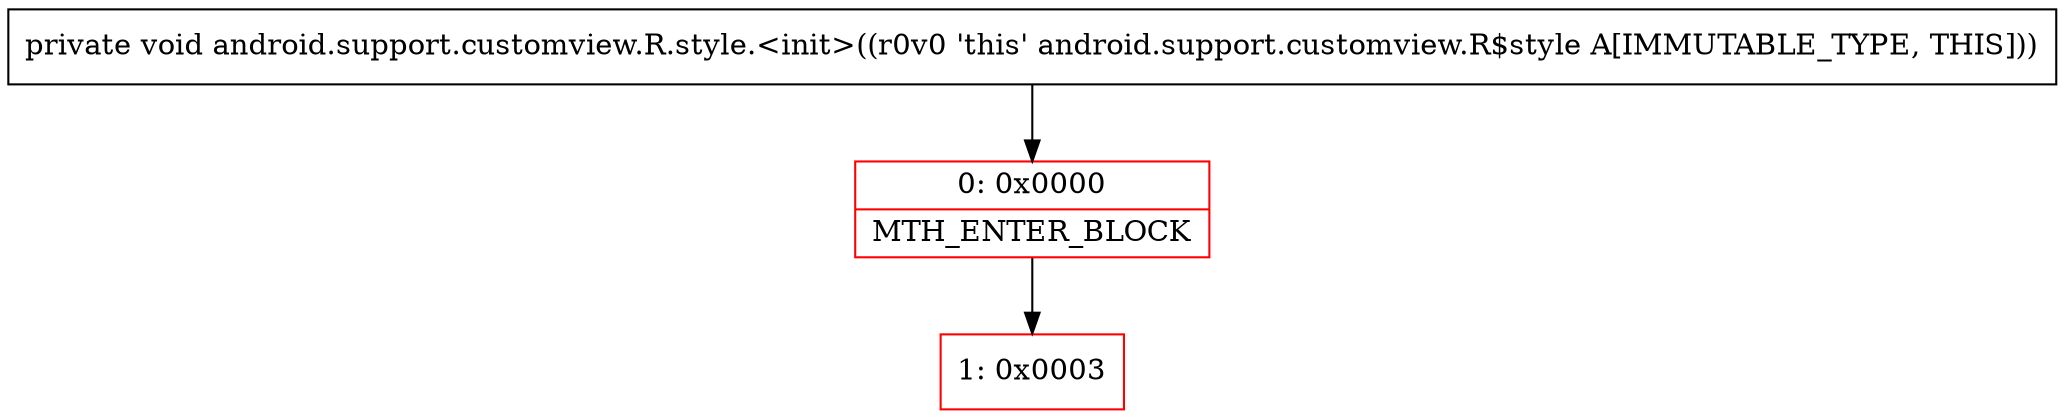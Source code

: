 digraph "CFG forandroid.support.customview.R.style.\<init\>()V" {
subgraph cluster_Region_147789166 {
label = "R(0)";
node [shape=record,color=blue];
}
Node_0 [shape=record,color=red,label="{0\:\ 0x0000|MTH_ENTER_BLOCK\l}"];
Node_1 [shape=record,color=red,label="{1\:\ 0x0003}"];
MethodNode[shape=record,label="{private void android.support.customview.R.style.\<init\>((r0v0 'this' android.support.customview.R$style A[IMMUTABLE_TYPE, THIS])) }"];
MethodNode -> Node_0;
Node_0 -> Node_1;
}

